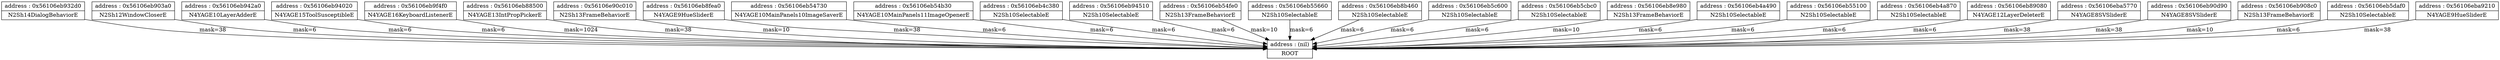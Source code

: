 digraph {
	node [shape=record]
	"node(nil)" [label = "{address : (nil) | ROOT}"];

	"node0x56106eb932d0" -> "node(nil)" [color=black, label="mask=38"];
	"node0x56106eb903a0" -> "node(nil)" [color=black, label="mask=6"];
	"node0x56106eb942a0" -> "node(nil)" [color=black, label="mask=6"];
	"node0x56106eb94020" -> "node(nil)" [color=black, label="mask=6"];
	"node0x56106eb9f4f0" -> "node(nil)" [color=black, label="mask=1024"];
	"node0x56106eb88500" -> "node(nil)" [color=black, label="mask=38"];
	"node0x56106e90c010" -> "node(nil)" [color=black, label="mask=10"];
	"node0x56106eb8fea0" -> "node(nil)" [color=black, label="mask=38"];
	"node0x56106eb54730" -> "node(nil)" [color=black, label="mask=6"];
	"node0x56106eb54b30" -> "node(nil)" [color=black, label="mask=6"];
	"node0x56106eb4c380" -> "node(nil)" [color=black, label="mask=6"];
	"node0x56106eb94510" -> "node(nil)" [color=black, label="mask=6"];
	"node0x56106eb54fe0" -> "node(nil)" [color=black, label="mask=10"];
	"node0x56106eb55660" -> "node(nil)" [color=black, label="mask=6"];
	"node0x56106eb8b460" -> "node(nil)" [color=black, label="mask=6"];
	"node0x56106eb5c600" -> "node(nil)" [color=black, label="mask=6"];
	"node0x56106eb5cbc0" -> "node(nil)" [color=black, label="mask=6"];
	"node0x56106eb8e980" -> "node(nil)" [color=black, label="mask=10"];
	"node0x56106eb4a490" -> "node(nil)" [color=black, label="mask=6"];
	"node0x56106eb55100" -> "node(nil)" [color=black, label="mask=6"];
	"node0x56106eb4a870" -> "node(nil)" [color=black, label="mask=6"];
	"node0x56106eb89080" -> "node(nil)" [color=black, label="mask=6"];
	"node0x56106eba5770" -> "node(nil)" [color=black, label="mask=38"];
	"node0x56106eb90d90" -> "node(nil)" [color=black, label="mask=38"];
	"node0x56106eb908c0" -> "node(nil)" [color=black, label="mask=10"];
	"node0x56106eb5daf0" -> "node(nil)" [color=black, label="mask=6"];
	"node0x56106eba9210" -> "node(nil)" [color=black, label="mask=38"];
	"node0x56106eb932d0" [label = "{address : 0x56106eb932d0 | N2Sh14DialogBehaviorE}"];

	"node0x56106eb903a0" [label = "{address : 0x56106eb903a0 | N2Sh12WindowCloserE}"];

	"node0x56106eb942a0" [label = "{address : 0x56106eb942a0 | N4YAGE10LayerAdderE}"];

	"node0x56106eb94020" [label = "{address : 0x56106eb94020 | N4YAGE15ToolSusceptibleE}"];

	"node0x56106eb9f4f0" [label = "{address : 0x56106eb9f4f0 | N4YAGE16KeyboardListenerE}"];

	"node0x56106eb88500" [label = "{address : 0x56106eb88500 | N4YAGE13IntPropPickerE}"];

	"node0x56106e90c010" [label = "{address : 0x56106e90c010 | N2Sh13FrameBehaviorE}"];

	"node0x56106eb8fea0" [label = "{address : 0x56106eb8fea0 | N4YAGE9HueSliderE}"];

	"node0x56106eb54730" [label = "{address : 0x56106eb54730 | N4YAGE10MainPanels10ImageSaverE}"];

	"node0x56106eb54b30" [label = "{address : 0x56106eb54b30 | N4YAGE10MainPanels11ImageOpenerE}"];

	"node0x56106eb4c380" [label = "{address : 0x56106eb4c380 | N2Sh10SelectableE}"];

	"node0x56106eb94510" [label = "{address : 0x56106eb94510 | N2Sh10SelectableE}"];

	"node0x56106eb54fe0" [label = "{address : 0x56106eb54fe0 | N2Sh13FrameBehaviorE}"];

	"node0x56106eb55660" [label = "{address : 0x56106eb55660 | N2Sh10SelectableE}"];

	"node0x56106eb8b460" [label = "{address : 0x56106eb8b460 | N2Sh10SelectableE}"];

	"node0x56106eb5c600" [label = "{address : 0x56106eb5c600 | N2Sh10SelectableE}"];

	"node0x56106eb5cbc0" [label = "{address : 0x56106eb5cbc0 | N2Sh10SelectableE}"];

	"node0x56106eb8e980" [label = "{address : 0x56106eb8e980 | N2Sh13FrameBehaviorE}"];

	"node0x56106eb4a490" [label = "{address : 0x56106eb4a490 | N2Sh10SelectableE}"];

	"node0x56106eb55100" [label = "{address : 0x56106eb55100 | N2Sh10SelectableE}"];

	"node0x56106eb4a870" [label = "{address : 0x56106eb4a870 | N2Sh10SelectableE}"];

	"node0x56106eb89080" [label = "{address : 0x56106eb89080 | N4YAGE12LayerDeleterE}"];

	"node0x56106eba5770" [label = "{address : 0x56106eba5770 | N4YAGE8SVSliderE}"];

	"node0x56106eb90d90" [label = "{address : 0x56106eb90d90 | N4YAGE8SVSliderE}"];

	"node0x56106eb908c0" [label = "{address : 0x56106eb908c0 | N2Sh13FrameBehaviorE}"];

	"node0x56106eb5daf0" [label = "{address : 0x56106eb5daf0 | N2Sh10SelectableE}"];

	"node0x56106eba9210" [label = "{address : 0x56106eba9210 | N4YAGE9HueSliderE}"];

}
